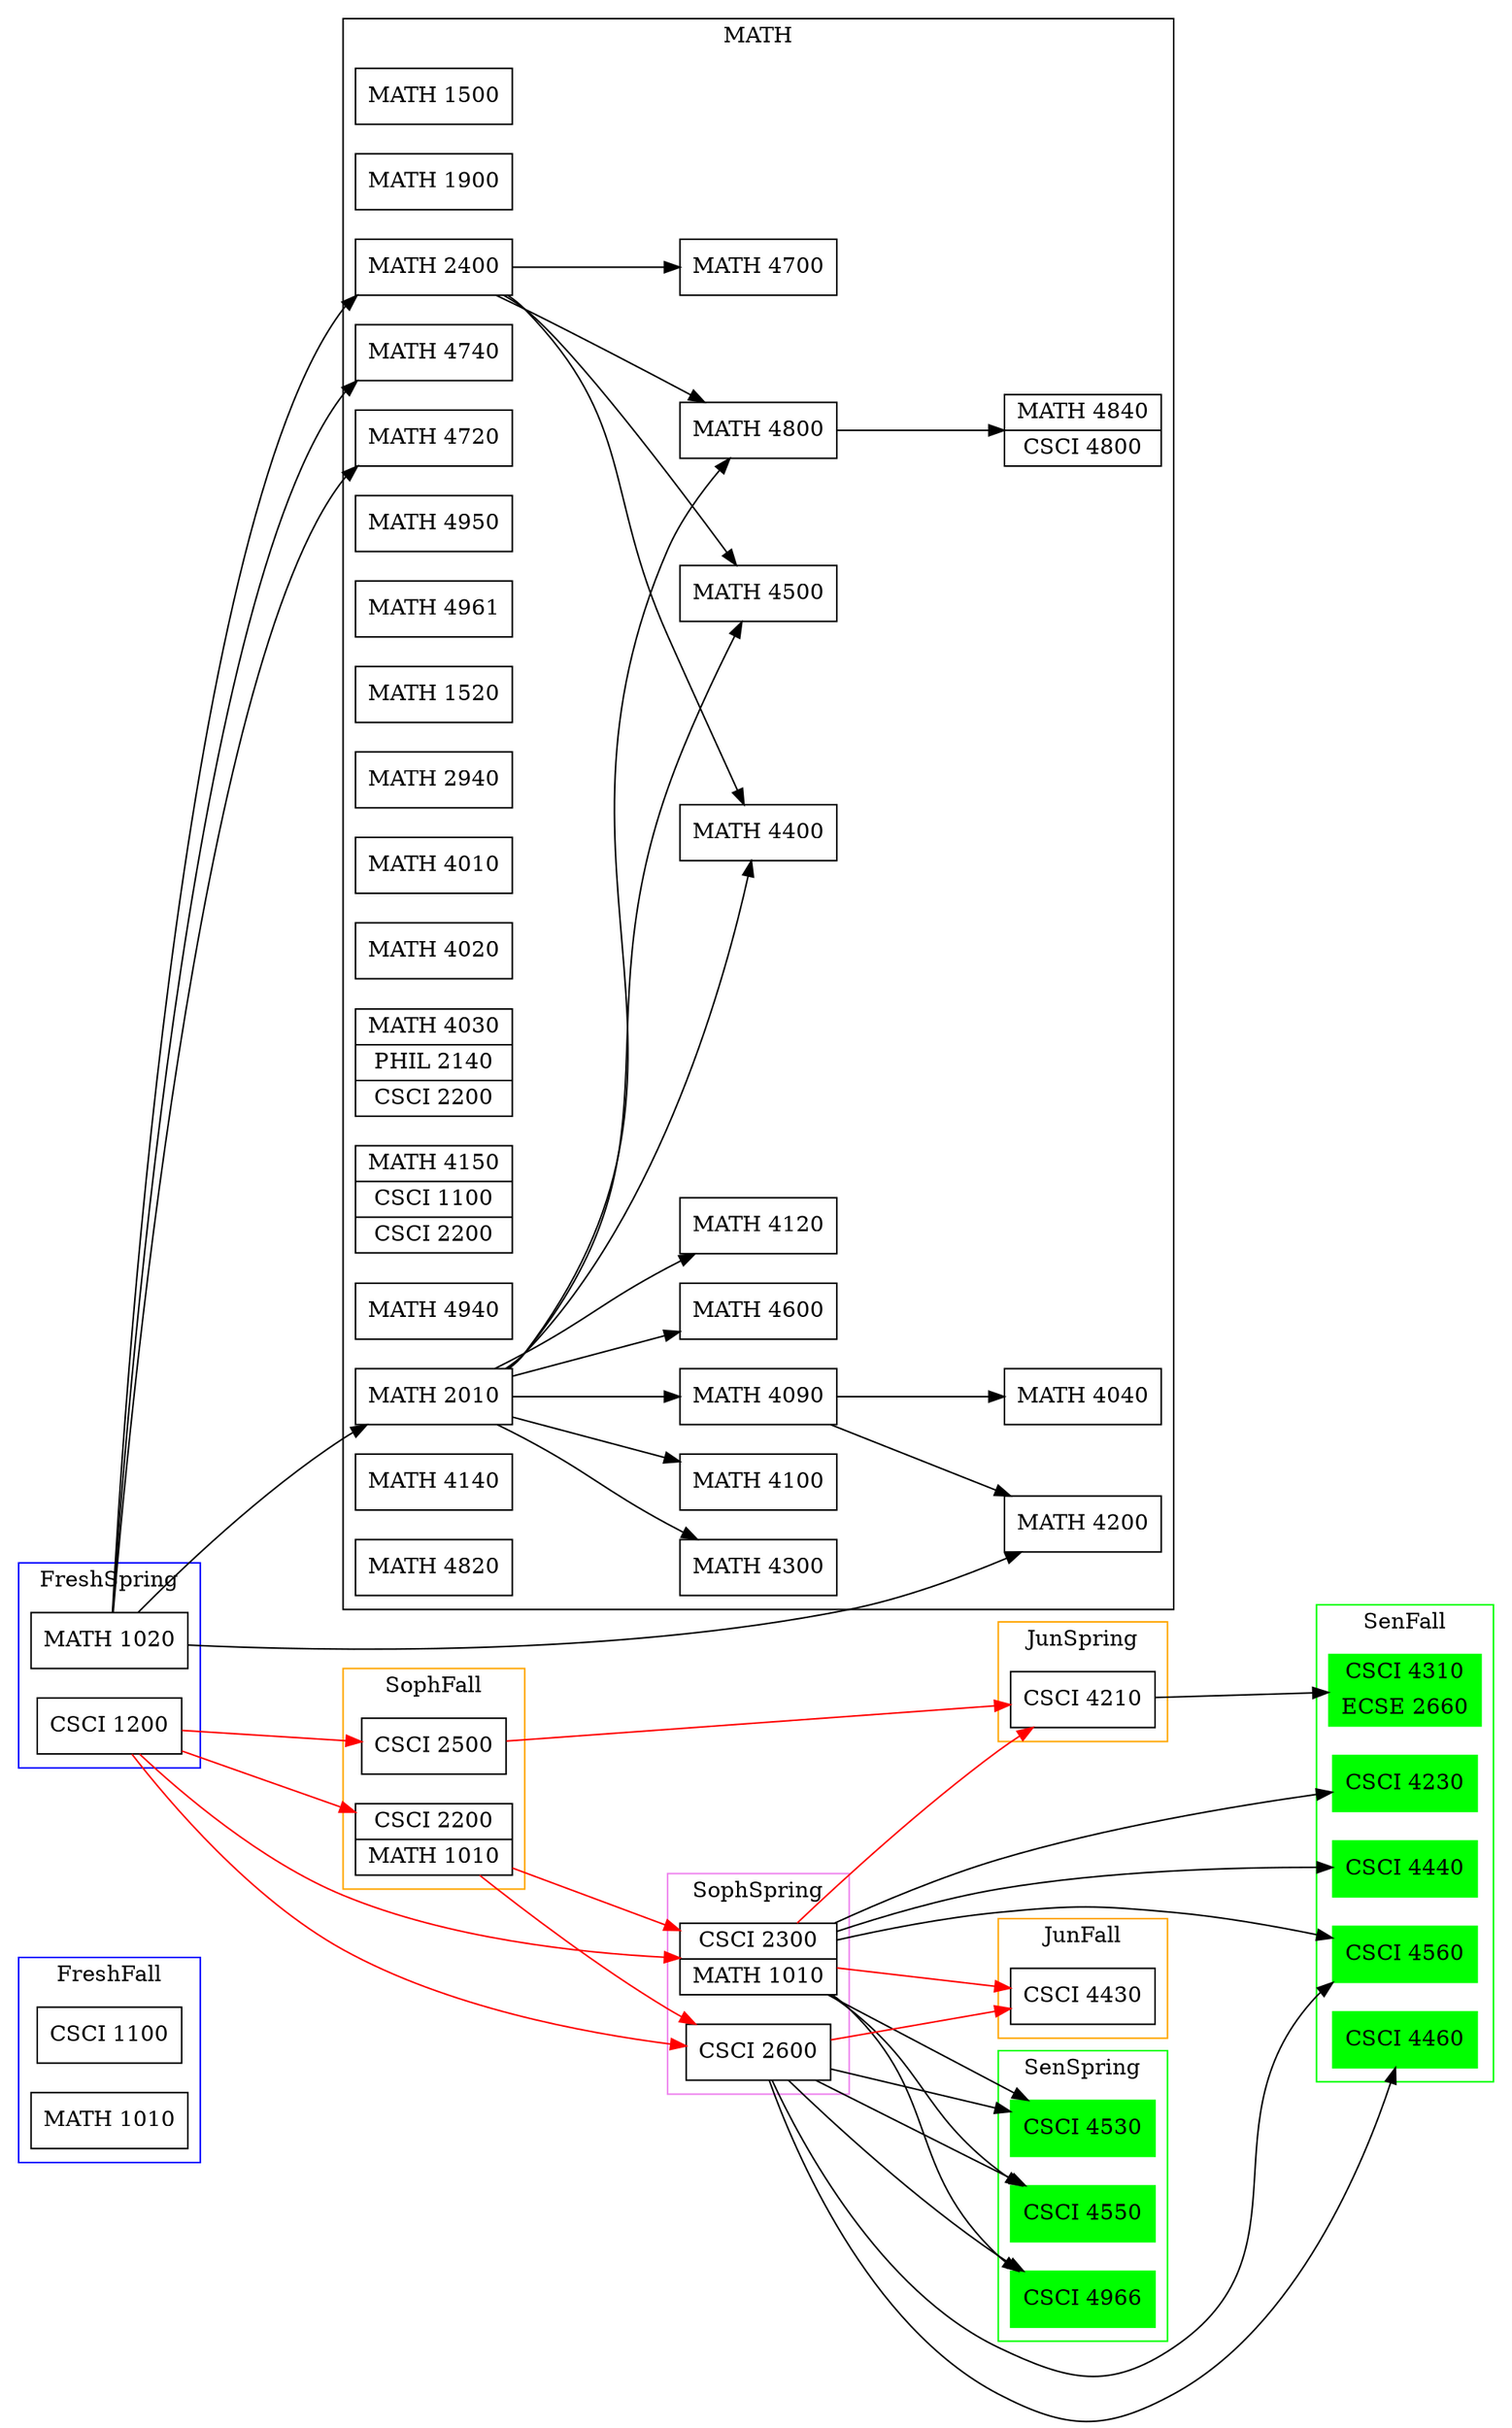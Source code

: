 digraph G {
compound=true;
size="150,150";
rankdir = "LR";
ranksep = 1.5;
subgraph cluster1 {
label="FreshFall";
color = blue
node0 [label="CSCI 1100",shape="record"];
node1 [label="MATH 1010",shape="record"];
}
subgraph cluster2 {
label="FreshSpring";
color = blue
node2 [label="MATH 1020",shape="record"];
node3 [label="CSCI 1200",shape="record"];
}
subgraph cluster3 {
label="SophFall";
color = orange
node4 [label="<f0> CSCI 2200| <f1> MATH 1010",shape="record"];
node6 [label="CSCI 2500",shape="record"];
}
subgraph cluster4 {
label="SophSpring";
color = violet
node5 [label="<f0> CSCI 2300| <f1> MATH 1010",shape="record"];
node19 [label="CSCI 2600",shape="record"];
}
subgraph cluster5 {
label="MATH";
node7 [label="MATH 1500",shape="record"];
node8 [label="MATH 1900",shape="record"];
node9 [label="MATH 2010",shape="record"];
node10 [label="MATH 2400",shape="record"];
node11 [label="MATH 4090",shape="record"];
node12 [label="MATH 4200",shape="record"];
node13 [label="MATH 4400",shape="record"];
node14 [label="MATH 4700",shape="record"];
node15 [label="MATH 4740",shape="record"];
node16 [label="MATH 4800",shape="record"];
node17 [label="MATH 4950",shape="record"];
node18 [label="MATH 4961",shape="record"];
node21 [label="MATH 1520",shape="record"];
node22 [label="MATH 2940",shape="record"];
node23 [label="MATH 4010",shape="record"];
node24 [label="MATH 4020",shape="record"];
node25 [label="<f0> MATH 4030| <f1> PHIL 2140| <f2> CSCI 2200",shape="record"];
node26 [label="<f0> MATH 4150| <f1> CSCI 1100| <f2> CSCI 2200",shape="record"];
node27 [label="<f0> MATH 4840| <f1> CSCI 4800",shape="record"];
node28 [label="MATH 4940",shape="record"];
node34 [label="MATH 4720",shape="record"];
node36 [label="MATH 4120",shape="record"];
node37 [label="MATH 4140",shape="record"];
node38 [label="MATH 4300",shape="record"];
node39 [label="MATH 4500",shape="record"];
node40 [label="MATH 4820",shape="record"];
node41 [label="MATH 4040",shape="record"];
node44 [label="MATH 4100",shape="record"];
node45 [label="MATH 4600",shape="record"];
}
subgraph cluster6 {
label="JunSpring";
color = orange
node20 [label="CSCI 4210",shape="record"];
}
subgraph cluster7 {
label="SenFall";
color = green
node29 [label="CSCI 4230",color="green",style="filled",shape="record"];
node30 [label="<f0> CSCI 4310| <f1> ECSE 2660",color="green",style="filled",shape="record"];
node32 [label="CSCI 4440",color="green",style="filled",shape="record"];
node33 [label="CSCI 4460",color="green",style="filled",shape="record"];
node43 [label="CSCI 4560",color="green",style="filled",shape="record"];
}
subgraph cluster8 {
label="JunFall";
color = orange
node31 [label="CSCI 4430",shape="record"];
}
subgraph cluster9 {
label="SenSpring";
color = green
node35 [label="CSCI 4966",color="green",style="filled",shape="record"];
node42 [label="CSCI 4530",color="green",style="filled",shape="record"];
node46 [label="CSCI 4550",color="green",style="filled",shape="record"];
}
node3->node4 [color="red"];
node3->node5 [color="red"];
node4->node5 [color="red"];
node3->node6 [color="red"];
node2->node9 [];
node2->node10 [];
node9->node11 [];
node2->node12 [];
node11->node12 [];
node10->node13 [];
node9->node13 [];
node10->node14 [];
node2->node15 [];
node10->node16 [];
node9->node16 [];
node3->node19 [color="red"];
node4->node19 [color="red"];
node5->node20 [color="red"];
node6->node20 [color="red"];
node16->node27 [];
node5->node29 [];
node20->node30 [];
node5->node31 [color="red"];
node19->node31 [color="red"];
node5->node32 [];
node19->node33 [];
node2->node34 [];
node5->node35 [];
node19->node35 [];
node9->node36 [];
node9->node38 [];
node9->node39 [];
node10->node39 [];
node11->node41 [];
node5->node42 [];
node19->node42 [];
node5->node43 [];
node19->node43 [];
node9->node44 [];
node9->node45 [];
node5->node46 [];
node19->node46 [];
}
